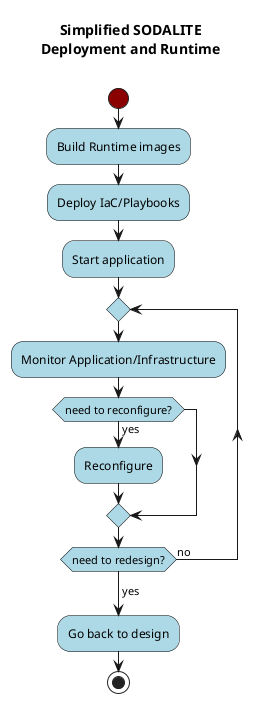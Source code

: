 @startuml

skinparam activity {
  StartColor DarkRed
  BarColor SaddleBrown 
  EndColor DarkGreen
  BackgroundColor LightBlue
  BorderColor Black
  FontName Arial
}

Title Simplified SODALITE\nDeployment and Runtime\n

start
:Build Runtime images;

:Deploy IaC/Playbooks;

:Start application;

repeat
  :Monitor Application/Infrastructure;
  if(need to reconfigure?) then (yes)
    :Reconfigure;
  endif
repeat while (need to redesign?) is (no)
->yes;
:Go back to design;
stop
@enduml

